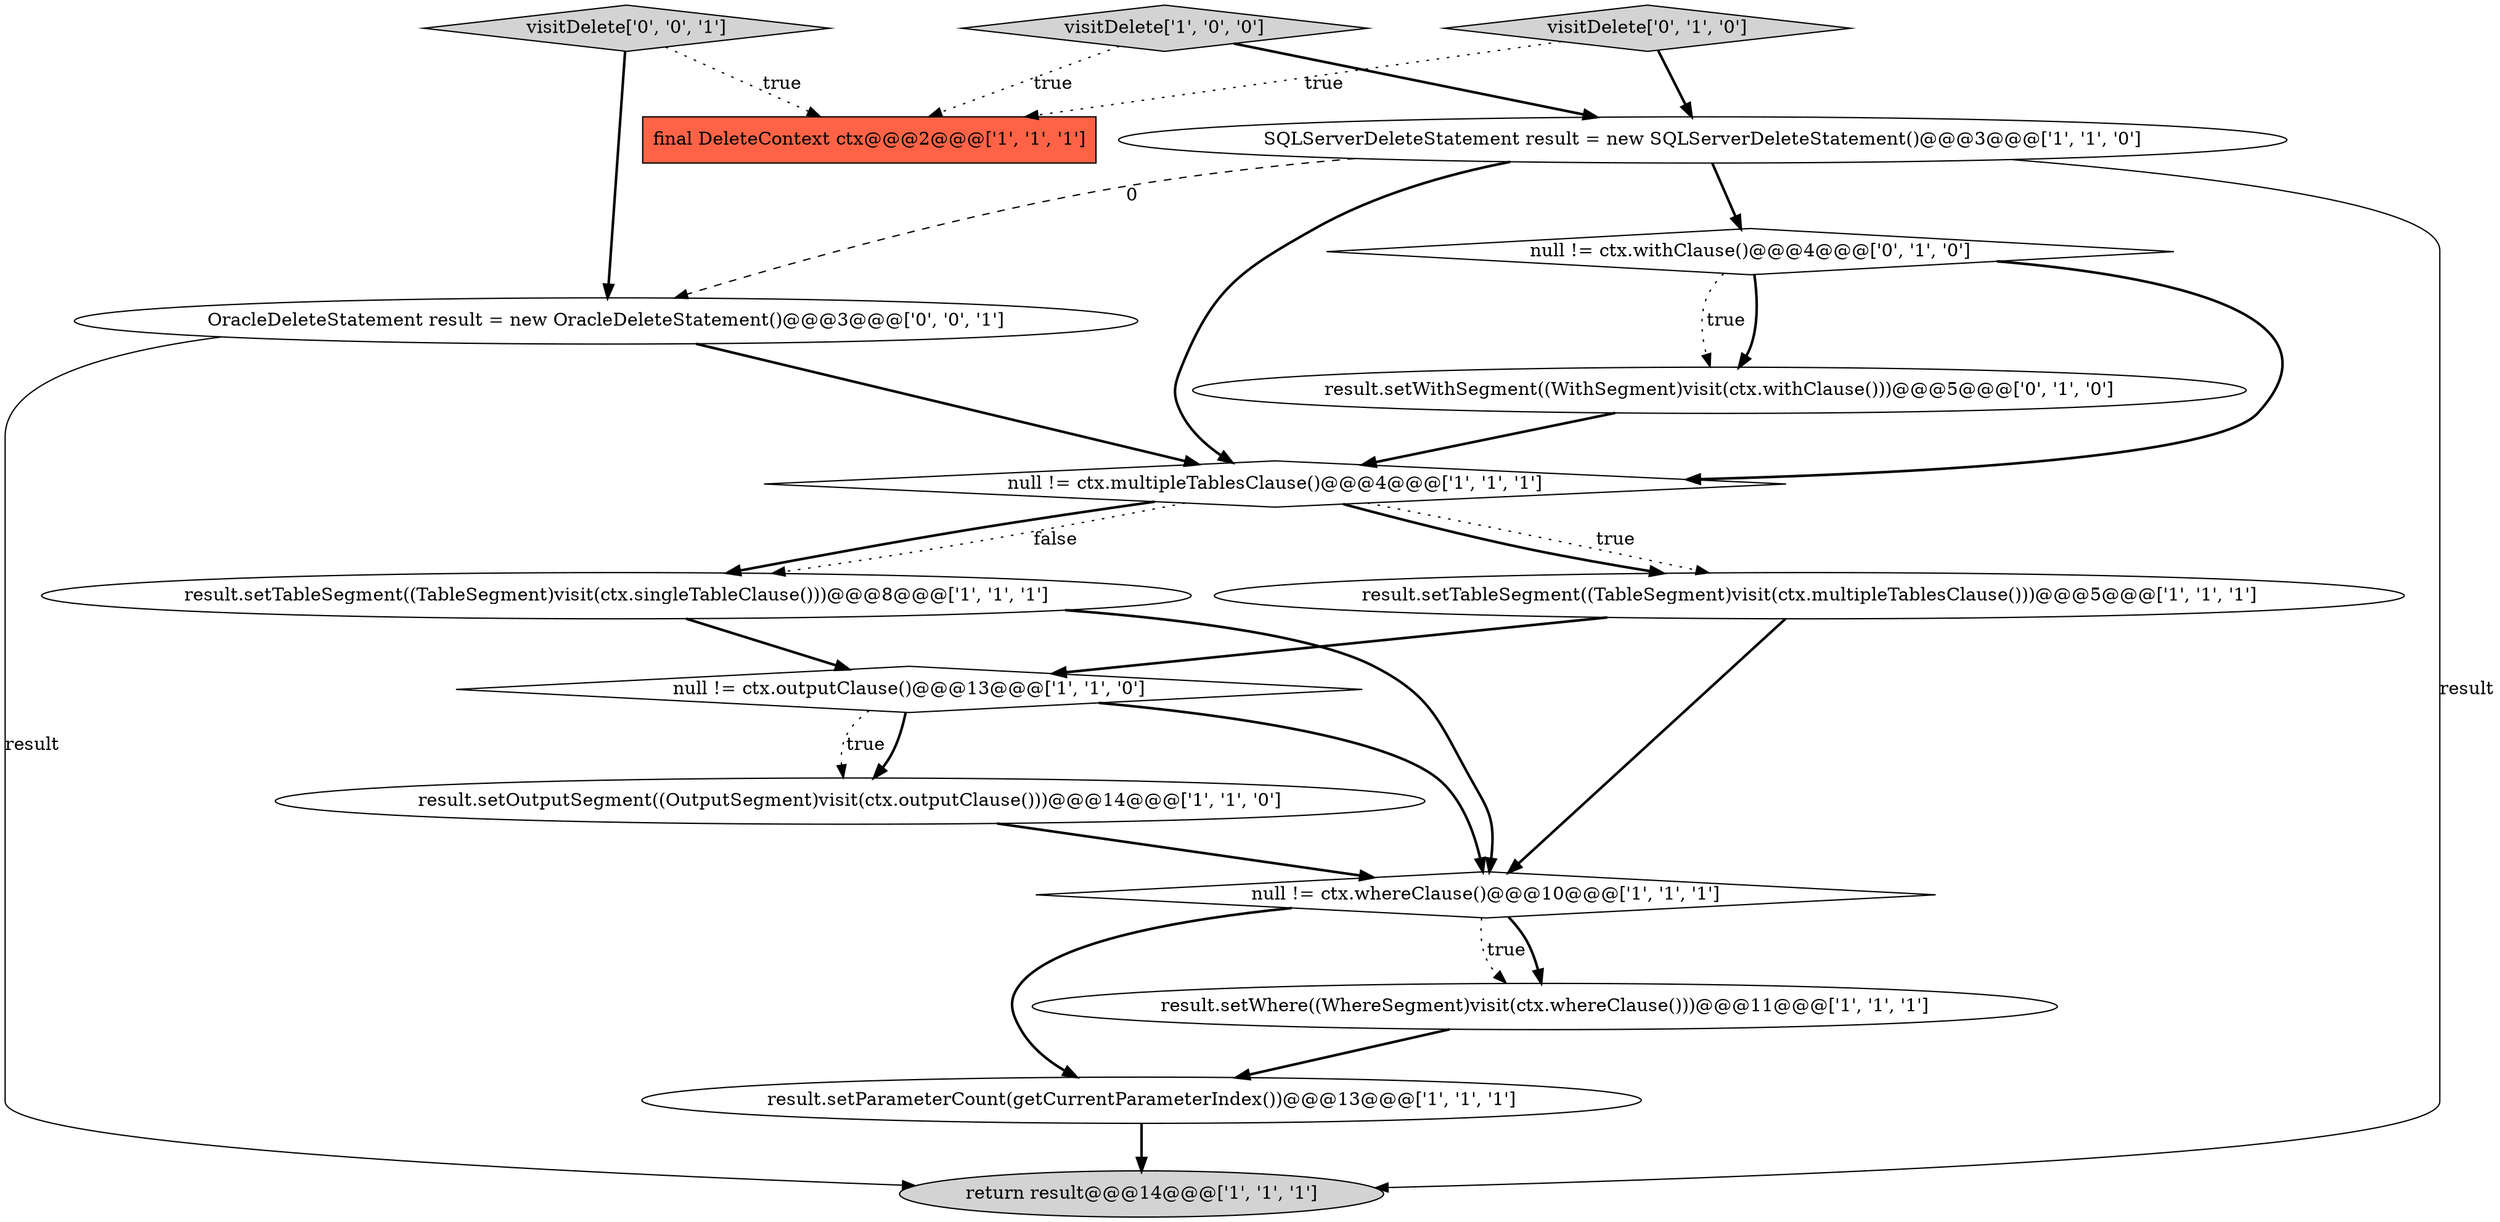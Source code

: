 digraph {
2 [style = filled, label = "return result@@@14@@@['1', '1', '1']", fillcolor = lightgray, shape = ellipse image = "AAA0AAABBB1BBB"];
9 [style = filled, label = "result.setParameterCount(getCurrentParameterIndex())@@@13@@@['1', '1', '1']", fillcolor = white, shape = ellipse image = "AAA0AAABBB1BBB"];
6 [style = filled, label = "null != ctx.whereClause()@@@10@@@['1', '1', '1']", fillcolor = white, shape = diamond image = "AAA0AAABBB1BBB"];
14 [style = filled, label = "visitDelete['0', '1', '0']", fillcolor = lightgray, shape = diamond image = "AAA0AAABBB2BBB"];
10 [style = filled, label = "null != ctx.multipleTablesClause()@@@4@@@['1', '1', '1']", fillcolor = white, shape = diamond image = "AAA0AAABBB1BBB"];
1 [style = filled, label = "result.setWhere((WhereSegment)visit(ctx.whereClause()))@@@11@@@['1', '1', '1']", fillcolor = white, shape = ellipse image = "AAA0AAABBB1BBB"];
4 [style = filled, label = "result.setTableSegment((TableSegment)visit(ctx.singleTableClause()))@@@8@@@['1', '1', '1']", fillcolor = white, shape = ellipse image = "AAA0AAABBB1BBB"];
16 [style = filled, label = "OracleDeleteStatement result = new OracleDeleteStatement()@@@3@@@['0', '0', '1']", fillcolor = white, shape = ellipse image = "AAA0AAABBB3BBB"];
5 [style = filled, label = "result.setTableSegment((TableSegment)visit(ctx.multipleTablesClause()))@@@5@@@['1', '1', '1']", fillcolor = white, shape = ellipse image = "AAA0AAABBB1BBB"];
8 [style = filled, label = "null != ctx.outputClause()@@@13@@@['1', '1', '0']", fillcolor = white, shape = diamond image = "AAA0AAABBB1BBB"];
11 [style = filled, label = "visitDelete['1', '0', '0']", fillcolor = lightgray, shape = diamond image = "AAA0AAABBB1BBB"];
0 [style = filled, label = "result.setOutputSegment((OutputSegment)visit(ctx.outputClause()))@@@14@@@['1', '1', '0']", fillcolor = white, shape = ellipse image = "AAA0AAABBB1BBB"];
13 [style = filled, label = "null != ctx.withClause()@@@4@@@['0', '1', '0']", fillcolor = white, shape = diamond image = "AAA1AAABBB2BBB"];
15 [style = filled, label = "visitDelete['0', '0', '1']", fillcolor = lightgray, shape = diamond image = "AAA0AAABBB3BBB"];
12 [style = filled, label = "result.setWithSegment((WithSegment)visit(ctx.withClause()))@@@5@@@['0', '1', '0']", fillcolor = white, shape = ellipse image = "AAA1AAABBB2BBB"];
7 [style = filled, label = "SQLServerDeleteStatement result = new SQLServerDeleteStatement()@@@3@@@['1', '1', '0']", fillcolor = white, shape = ellipse image = "AAA0AAABBB1BBB"];
3 [style = filled, label = "final DeleteContext ctx@@@2@@@['1', '1', '1']", fillcolor = tomato, shape = box image = "AAA0AAABBB1BBB"];
0->6 [style = bold, label=""];
4->6 [style = bold, label=""];
14->7 [style = bold, label=""];
11->3 [style = dotted, label="true"];
5->8 [style = bold, label=""];
1->9 [style = bold, label=""];
8->0 [style = bold, label=""];
14->3 [style = dotted, label="true"];
7->10 [style = bold, label=""];
9->2 [style = bold, label=""];
6->1 [style = dotted, label="true"];
4->8 [style = bold, label=""];
8->6 [style = bold, label=""];
7->2 [style = solid, label="result"];
16->10 [style = bold, label=""];
11->7 [style = bold, label=""];
6->9 [style = bold, label=""];
7->13 [style = bold, label=""];
12->10 [style = bold, label=""];
13->12 [style = bold, label=""];
10->4 [style = bold, label=""];
15->16 [style = bold, label=""];
10->4 [style = dotted, label="false"];
16->2 [style = solid, label="result"];
8->0 [style = dotted, label="true"];
7->16 [style = dashed, label="0"];
13->10 [style = bold, label=""];
13->12 [style = dotted, label="true"];
6->1 [style = bold, label=""];
10->5 [style = bold, label=""];
5->6 [style = bold, label=""];
10->5 [style = dotted, label="true"];
15->3 [style = dotted, label="true"];
}
